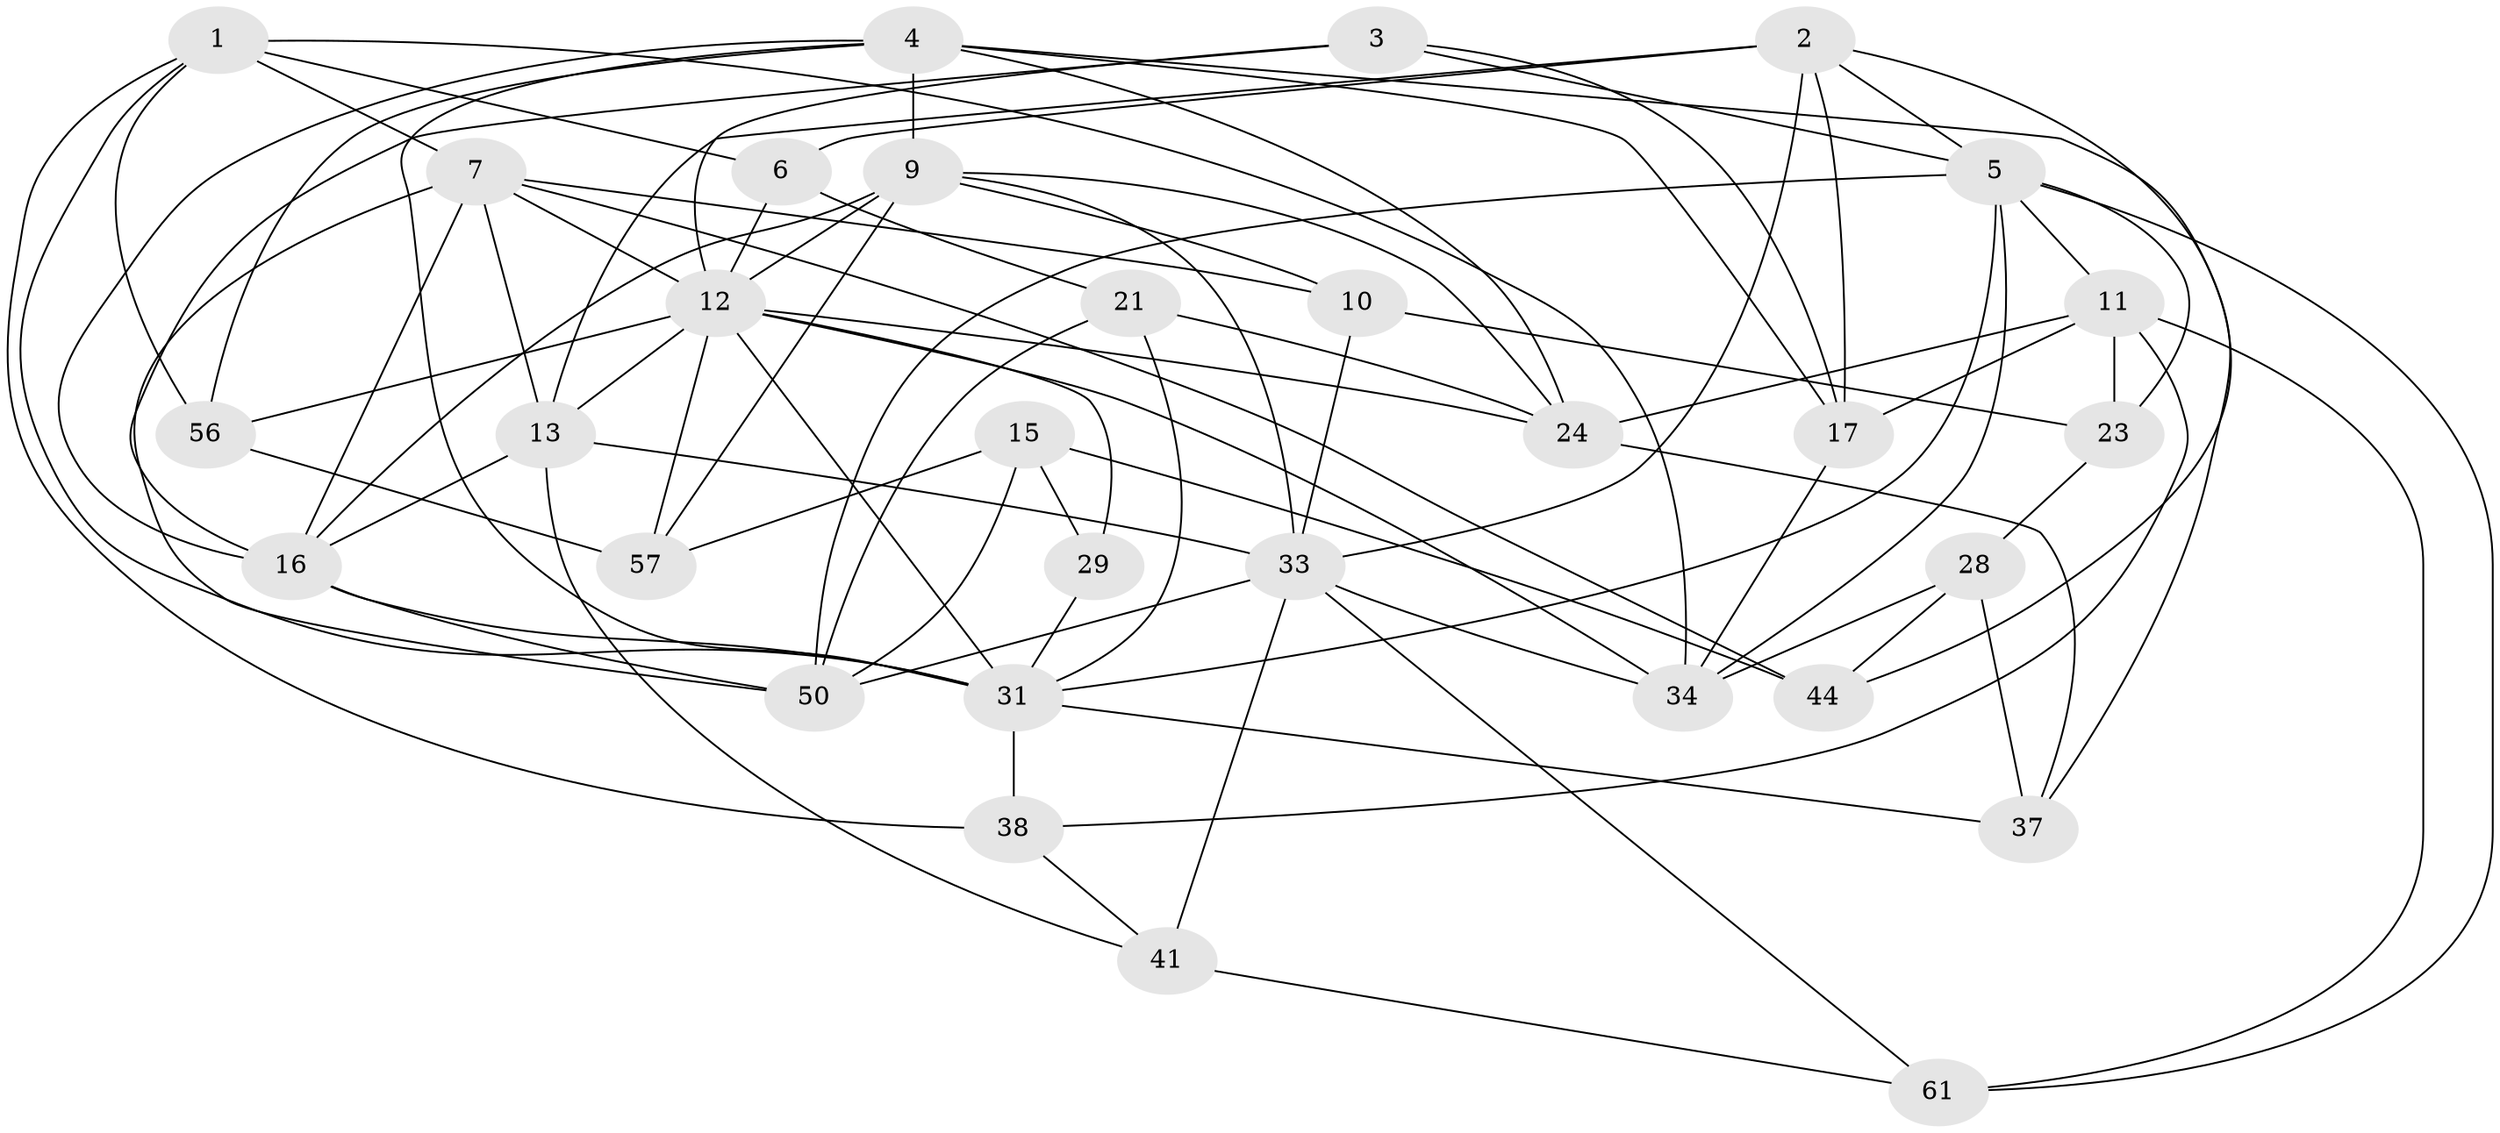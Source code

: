 // original degree distribution, {4: 1.0}
// Generated by graph-tools (version 1.1) at 2025/16/03/09/25 04:16:28]
// undirected, 31 vertices, 85 edges
graph export_dot {
graph [start="1"]
  node [color=gray90,style=filled];
  1 [super="+43"];
  2 [super="+62"];
  3 [super="+25"];
  4 [super="+14+32"];
  5 [super="+20+22"];
  6;
  7 [super="+8+48"];
  9 [super="+49+19"];
  10;
  11 [super="+55"];
  12 [super="+39+27"];
  13 [super="+26"];
  15;
  16 [super="+18+42+60"];
  17 [super="+52"];
  21;
  23;
  24 [super="+45"];
  28;
  29;
  31 [super="+59+51+36"];
  33 [super="+40+54"];
  34 [super="+46"];
  37;
  38;
  41;
  44;
  50 [super="+53"];
  56;
  57;
  61;
  1 -- 34;
  1 -- 6;
  1 -- 7;
  1 -- 56;
  1 -- 38;
  1 -- 31;
  2 -- 17;
  2 -- 6;
  2 -- 33;
  2 -- 13;
  2 -- 44;
  2 -- 5;
  3 -- 17 [weight=2];
  3 -- 16 [weight=2];
  3 -- 5;
  3 -- 12;
  4 -- 56;
  4 -- 37;
  4 -- 9 [weight=2];
  4 -- 24;
  4 -- 16;
  4 -- 31;
  4 -- 17;
  5 -- 31;
  5 -- 50;
  5 -- 61;
  5 -- 34;
  5 -- 11;
  5 -- 23;
  6 -- 21;
  6 -- 12;
  7 -- 44;
  7 -- 16 [weight=2];
  7 -- 10;
  7 -- 13;
  7 -- 12;
  7 -- 50;
  9 -- 24;
  9 -- 16 [weight=2];
  9 -- 10;
  9 -- 12 [weight=2];
  9 -- 33;
  9 -- 57;
  10 -- 33;
  10 -- 23;
  11 -- 24;
  11 -- 38;
  11 -- 23;
  11 -- 61;
  11 -- 17;
  12 -- 13;
  12 -- 31 [weight=2];
  12 -- 56;
  12 -- 34;
  12 -- 24;
  12 -- 57;
  12 -- 29 [weight=2];
  13 -- 33;
  13 -- 41;
  13 -- 16;
  15 -- 44;
  15 -- 29;
  15 -- 57;
  15 -- 50;
  16 -- 50;
  16 -- 31;
  17 -- 34;
  21 -- 50;
  21 -- 24;
  21 -- 31;
  23 -- 28;
  24 -- 37;
  28 -- 37;
  28 -- 44;
  28 -- 34;
  29 -- 31;
  31 -- 37;
  31 -- 38;
  33 -- 34;
  33 -- 41;
  33 -- 61;
  33 -- 50;
  38 -- 41;
  41 -- 61;
  56 -- 57;
}
